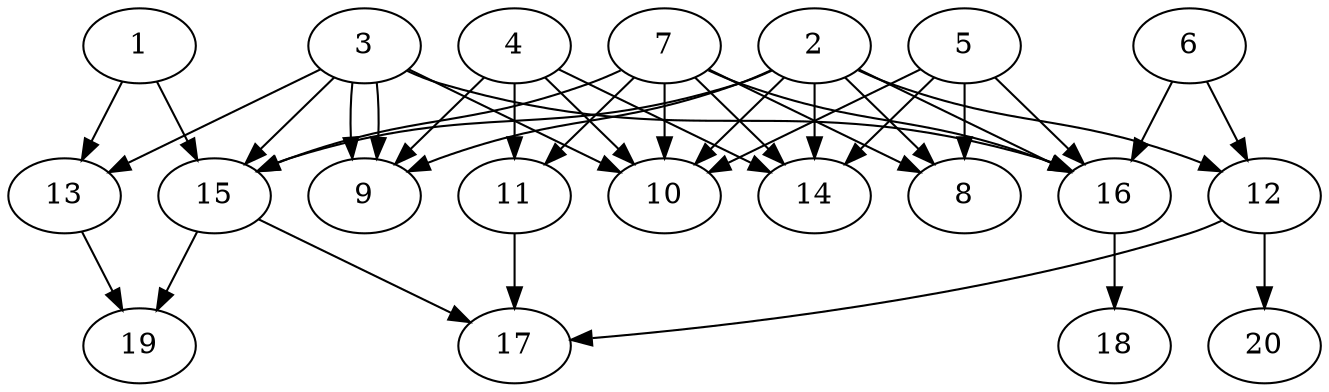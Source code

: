 // DAG automatically generated by daggen at Wed Jul 24 21:20:53 2019
// ./daggen --dot -n 20 --ccr 0.4 --fat 0.8 --regular 0.5 --density 0.7 --mindata 5242880 --maxdata 52428800 
digraph G {
  1 [size="124032000", alpha="0.17", expect_size="49612800"] 
  1 -> 13 [size ="49612800"]
  1 -> 15 [size ="49612800"]
  2 [size="123381760", alpha="0.04", expect_size="49352704"] 
  2 -> 8 [size ="49352704"]
  2 -> 9 [size ="49352704"]
  2 -> 10 [size ="49352704"]
  2 -> 12 [size ="49352704"]
  2 -> 14 [size ="49352704"]
  2 -> 15 [size ="49352704"]
  2 -> 16 [size ="49352704"]
  3 [size="102737920", alpha="0.03", expect_size="41095168"] 
  3 -> 9 [size ="41095168"]
  3 -> 9 [size ="41095168"]
  3 -> 10 [size ="41095168"]
  3 -> 13 [size ="41095168"]
  3 -> 15 [size ="41095168"]
  3 -> 16 [size ="41095168"]
  4 [size="56629760", alpha="0.19", expect_size="22651904"] 
  4 -> 9 [size ="22651904"]
  4 -> 10 [size ="22651904"]
  4 -> 11 [size ="22651904"]
  4 -> 14 [size ="22651904"]
  5 [size="130216960", alpha="0.06", expect_size="52086784"] 
  5 -> 8 [size ="52086784"]
  5 -> 10 [size ="52086784"]
  5 -> 14 [size ="52086784"]
  5 -> 16 [size ="52086784"]
  6 [size="71119360", alpha="0.10", expect_size="28447744"] 
  6 -> 12 [size ="28447744"]
  6 -> 16 [size ="28447744"]
  7 [size="54179840", alpha="0.15", expect_size="21671936"] 
  7 -> 8 [size ="21671936"]
  7 -> 10 [size ="21671936"]
  7 -> 11 [size ="21671936"]
  7 -> 14 [size ="21671936"]
  7 -> 15 [size ="21671936"]
  7 -> 16 [size ="21671936"]
  8 [size="21393920", alpha="0.14", expect_size="8557568"] 
  9 [size="39449600", alpha="0.02", expect_size="15779840"] 
  10 [size="78051840", alpha="0.11", expect_size="31220736"] 
  11 [size="27325440", alpha="0.13", expect_size="10930176"] 
  11 -> 17 [size ="10930176"]
  12 [size="130109440", alpha="0.04", expect_size="52043776"] 
  12 -> 17 [size ="52043776"]
  12 -> 20 [size ="52043776"]
  13 [size="34636800", alpha="0.13", expect_size="13854720"] 
  13 -> 19 [size ="13854720"]
  14 [size="52367360", alpha="0.12", expect_size="20946944"] 
  15 [size="47669760", alpha="0.19", expect_size="19067904"] 
  15 -> 17 [size ="19067904"]
  15 -> 19 [size ="19067904"]
  16 [size="83461120", alpha="0.20", expect_size="33384448"] 
  16 -> 18 [size ="33384448"]
  17 [size="23536640", alpha="0.14", expect_size="9414656"] 
  18 [size="114234880", alpha="0.18", expect_size="45693952"] 
  19 [size="80258560", alpha="0.07", expect_size="32103424"] 
  20 [size="92648960", alpha="0.01", expect_size="37059584"] 
}
